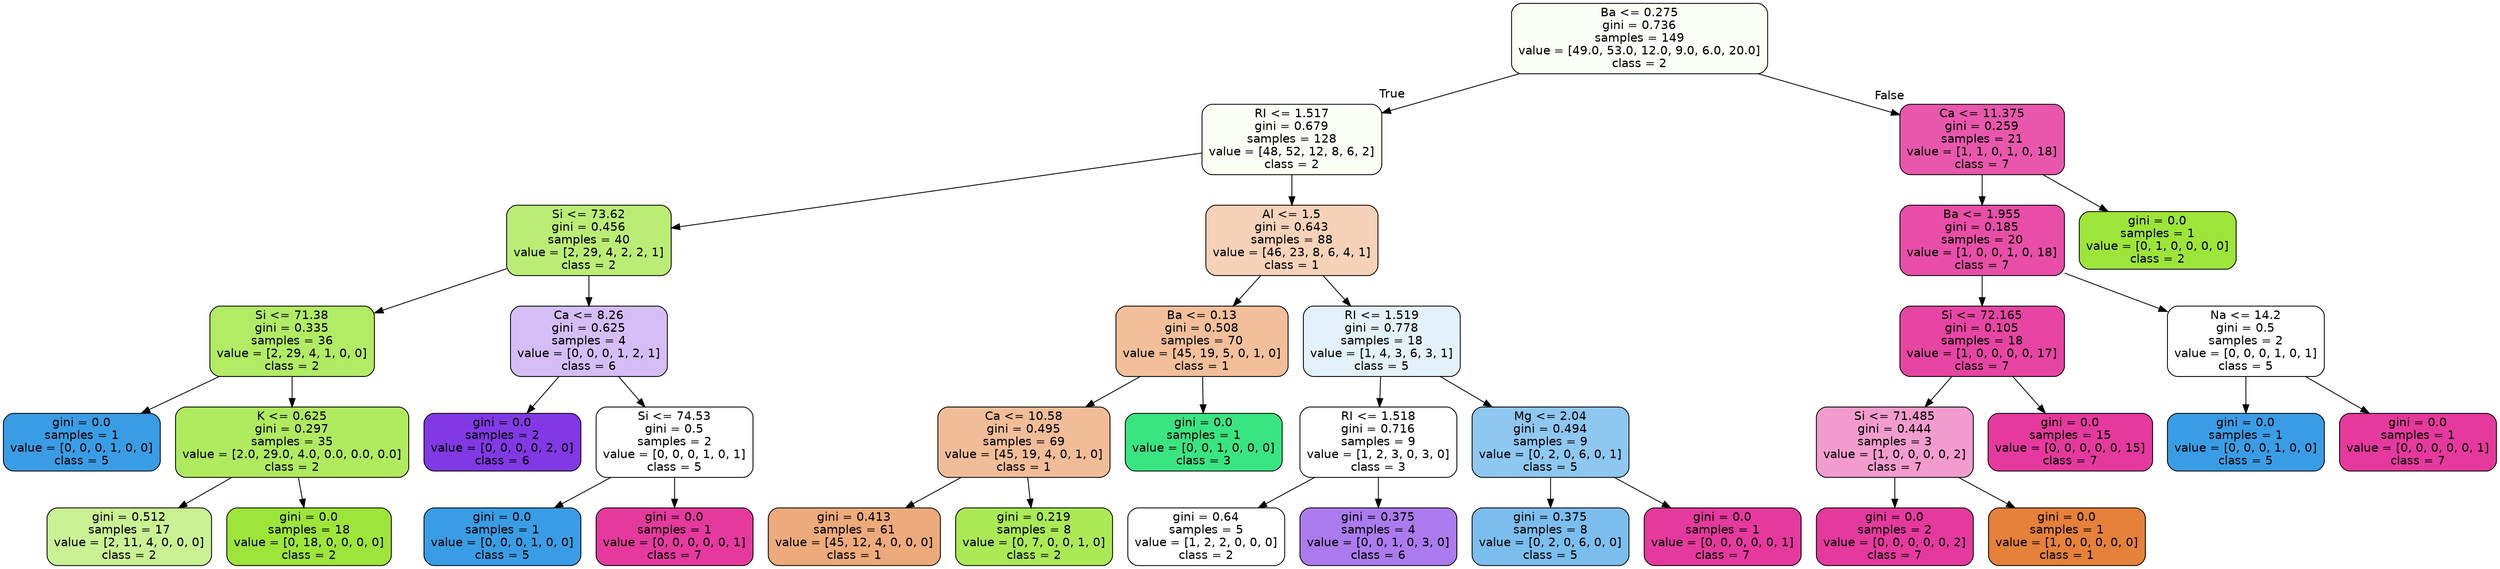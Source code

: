 digraph Tree {
node [shape=box, style="filled, rounded", color="black", fontname="helvetica"] ;
edge [fontname="helvetica"] ;
0 [label="Ba <= 0.275\ngini = 0.736\nsamples = 149\nvalue = [49.0, 53.0, 12.0, 9.0, 6.0, 20.0]\nclass = 2", fillcolor="#fbfef7"] ;
1 [label="RI <= 1.517\ngini = 0.679\nsamples = 128\nvalue = [48, 52, 12, 8, 6, 2]\nclass = 2", fillcolor="#fafef5"] ;
0 -> 1 [labeldistance=2.5, labelangle=45, headlabel="True"] ;
2 [label="Si <= 73.62\ngini = 0.456\nsamples = 40\nvalue = [2, 29, 4, 2, 2, 1]\nclass = 2", fillcolor="#bbed76"] ;
1 -> 2 ;
3 [label="Si <= 71.38\ngini = 0.335\nsamples = 36\nvalue = [2, 29, 4, 1, 0, 0]\nclass = 2", fillcolor="#b2eb64"] ;
2 -> 3 ;
4 [label="gini = 0.0\nsamples = 1\nvalue = [0, 0, 0, 1, 0, 0]\nclass = 5", fillcolor="#399de5"] ;
3 -> 4 ;
5 [label="K <= 0.625\ngini = 0.297\nsamples = 35\nvalue = [2.0, 29.0, 4.0, 0.0, 0.0, 0.0]\nclass = 2", fillcolor="#b0ea5f"] ;
3 -> 5 ;
6 [label="gini = 0.512\nsamples = 17\nvalue = [2, 11, 4, 0, 0, 0]\nclass = 2", fillcolor="#caf194"] ;
5 -> 6 ;
7 [label="gini = 0.0\nsamples = 18\nvalue = [0, 18, 0, 0, 0, 0]\nclass = 2", fillcolor="#9de539"] ;
5 -> 7 ;
8 [label="Ca <= 8.26\ngini = 0.625\nsamples = 4\nvalue = [0, 0, 0, 1, 2, 1]\nclass = 6", fillcolor="#d5bdf6"] ;
2 -> 8 ;
9 [label="gini = 0.0\nsamples = 2\nvalue = [0, 0, 0, 0, 2, 0]\nclass = 6", fillcolor="#8139e5"] ;
8 -> 9 ;
10 [label="Si <= 74.53\ngini = 0.5\nsamples = 2\nvalue = [0, 0, 0, 1, 0, 1]\nclass = 5", fillcolor="#ffffff"] ;
8 -> 10 ;
11 [label="gini = 0.0\nsamples = 1\nvalue = [0, 0, 0, 1, 0, 0]\nclass = 5", fillcolor="#399de5"] ;
10 -> 11 ;
12 [label="gini = 0.0\nsamples = 1\nvalue = [0, 0, 0, 0, 0, 1]\nclass = 7", fillcolor="#e5399d"] ;
10 -> 12 ;
13 [label="Al <= 1.5\ngini = 0.643\nsamples = 88\nvalue = [46, 23, 8, 6, 4, 1]\nclass = 1", fillcolor="#f6d2b9"] ;
1 -> 13 ;
14 [label="Ba <= 0.13\ngini = 0.508\nsamples = 70\nvalue = [45, 19, 5, 0, 1, 0]\nclass = 1", fillcolor="#f2bf9a"] ;
13 -> 14 ;
15 [label="Ca <= 10.58\ngini = 0.495\nsamples = 69\nvalue = [45, 19, 4, 0, 1, 0]\nclass = 1", fillcolor="#f1bd98"] ;
14 -> 15 ;
16 [label="gini = 0.413\nsamples = 61\nvalue = [45, 12, 4, 0, 0, 0]\nclass = 1", fillcolor="#edaa7a"] ;
15 -> 16 ;
17 [label="gini = 0.219\nsamples = 8\nvalue = [0, 7, 0, 0, 1, 0]\nclass = 2", fillcolor="#abe955"] ;
15 -> 17 ;
18 [label="gini = 0.0\nsamples = 1\nvalue = [0, 0, 1, 0, 0, 0]\nclass = 3", fillcolor="#39e581"] ;
14 -> 18 ;
19 [label="RI <= 1.519\ngini = 0.778\nsamples = 18\nvalue = [1, 4, 3, 6, 3, 1]\nclass = 5", fillcolor="#e3f1fb"] ;
13 -> 19 ;
20 [label="RI <= 1.518\ngini = 0.716\nsamples = 9\nvalue = [1, 2, 3, 0, 3, 0]\nclass = 3", fillcolor="#ffffff"] ;
19 -> 20 ;
21 [label="gini = 0.64\nsamples = 5\nvalue = [1, 2, 2, 0, 0, 0]\nclass = 2", fillcolor="#ffffff"] ;
20 -> 21 ;
22 [label="gini = 0.375\nsamples = 4\nvalue = [0, 0, 1, 0, 3, 0]\nclass = 6", fillcolor="#ab7bee"] ;
20 -> 22 ;
23 [label="Mg <= 2.04\ngini = 0.494\nsamples = 9\nvalue = [0, 2, 0, 6, 0, 1]\nclass = 5", fillcolor="#8ec7f0"] ;
19 -> 23 ;
24 [label="gini = 0.375\nsamples = 8\nvalue = [0, 2, 0, 6, 0, 0]\nclass = 5", fillcolor="#7bbeee"] ;
23 -> 24 ;
25 [label="gini = 0.0\nsamples = 1\nvalue = [0, 0, 0, 0, 0, 1]\nclass = 7", fillcolor="#e5399d"] ;
23 -> 25 ;
26 [label="Ca <= 11.375\ngini = 0.259\nsamples = 21\nvalue = [1, 1, 0, 1, 0, 18]\nclass = 7", fillcolor="#e957ac"] ;
0 -> 26 [labeldistance=2.5, labelangle=-45, headlabel="False"] ;
27 [label="Ba <= 1.955\ngini = 0.185\nsamples = 20\nvalue = [1, 0, 0, 1, 0, 18]\nclass = 7", fillcolor="#e84ea7"] ;
26 -> 27 ;
28 [label="Si <= 72.165\ngini = 0.105\nsamples = 18\nvalue = [1, 0, 0, 0, 0, 17]\nclass = 7", fillcolor="#e745a3"] ;
27 -> 28 ;
29 [label="Si <= 71.485\ngini = 0.444\nsamples = 3\nvalue = [1, 0, 0, 0, 0, 2]\nclass = 7", fillcolor="#f29cce"] ;
28 -> 29 ;
30 [label="gini = 0.0\nsamples = 2\nvalue = [0, 0, 0, 0, 0, 2]\nclass = 7", fillcolor="#e5399d"] ;
29 -> 30 ;
31 [label="gini = 0.0\nsamples = 1\nvalue = [1, 0, 0, 0, 0, 0]\nclass = 1", fillcolor="#e58139"] ;
29 -> 31 ;
32 [label="gini = 0.0\nsamples = 15\nvalue = [0, 0, 0, 0, 0, 15]\nclass = 7", fillcolor="#e5399d"] ;
28 -> 32 ;
33 [label="Na <= 14.2\ngini = 0.5\nsamples = 2\nvalue = [0, 0, 0, 1, 0, 1]\nclass = 5", fillcolor="#ffffff"] ;
27 -> 33 ;
34 [label="gini = 0.0\nsamples = 1\nvalue = [0, 0, 0, 1, 0, 0]\nclass = 5", fillcolor="#399de5"] ;
33 -> 34 ;
35 [label="gini = 0.0\nsamples = 1\nvalue = [0, 0, 0, 0, 0, 1]\nclass = 7", fillcolor="#e5399d"] ;
33 -> 35 ;
36 [label="gini = 0.0\nsamples = 1\nvalue = [0, 1, 0, 0, 0, 0]\nclass = 2", fillcolor="#9de539"] ;
26 -> 36 ;
}